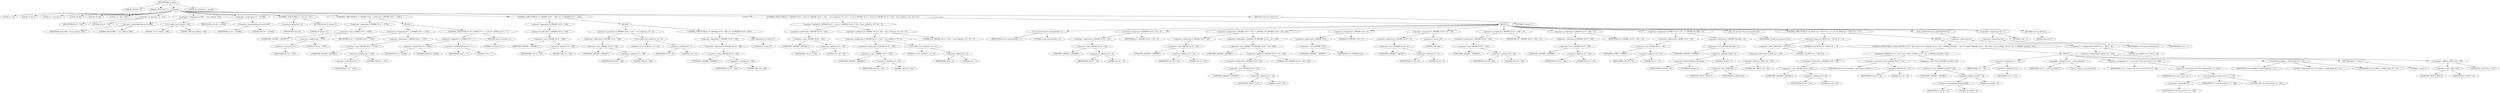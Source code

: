 digraph tftp_connect {  
"1000107" [label = "(METHOD,tftp_connect)" ]
"1000108" [label = "(PARAM,_DWORD *a1)" ]
"1000109" [label = "(PARAM,_BYTE *a2)" ]
"1000110" [label = "(BLOCK,,)" ]
"1000111" [label = "(LOCAL,v3: int)" ]
"1000112" [label = "(LOCAL,v4: int *)" ]
"1000113" [label = "(LOCAL,v5: const char *)" ]
"1000114" [label = "(LOCAL,v9: int)" ]
"1000115" [label = "(LOCAL,v10: int)" ]
"1000116" [label = "(LOCAL,v11: char [ 128 ])" ]
"1000117" [label = "(<operator>.assignment,v9 = 512)" ]
"1000118" [label = "(IDENTIFIER,v9,v9 = 512)" ]
"1000119" [label = "(LITERAL,512,v9 = 512)" ]
"1000120" [label = "(<operator>.assignment,a1[188] = Curl_ccalloc(1, 336))" ]
"1000121" [label = "(<operator>.indirectIndexAccess,a1[188])" ]
"1000122" [label = "(IDENTIFIER,a1,a1[188] = Curl_ccalloc(1, 336))" ]
"1000123" [label = "(LITERAL,188,a1[188] = Curl_ccalloc(1, 336))" ]
"1000124" [label = "(Curl_ccalloc,Curl_ccalloc(1, 336))" ]
"1000125" [label = "(LITERAL,1,Curl_ccalloc(1, 336))" ]
"1000126" [label = "(LITERAL,336,Curl_ccalloc(1, 336))" ]
"1000127" [label = "(<operator>.assignment,v10 = a1[188])" ]
"1000128" [label = "(IDENTIFIER,v10,v10 = a1[188])" ]
"1000129" [label = "(<operator>.indirectIndexAccess,a1[188])" ]
"1000130" [label = "(IDENTIFIER,a1,v10 = a1[188])" ]
"1000131" [label = "(LITERAL,188,v10 = a1[188])" ]
"1000132" [label = "(CONTROL_STRUCTURE,if ( !v10 ),if ( !v10 ))" ]
"1000133" [label = "(<operator>.logicalNot,!v10)" ]
"1000134" [label = "(IDENTIFIER,v10,!v10)" ]
"1000135" [label = "(RETURN,return 27;,return 27;)" ]
"1000136" [label = "(LITERAL,27,return 27;)" ]
"1000137" [label = "(CONTROL_STRUCTURE,if ( *(_DWORD *)(*a1 + 1576) ),if ( *(_DWORD *)(*a1 + 1576) ))" ]
"1000138" [label = "(<operator>.indirection,*(_DWORD *)(*a1 + 1576))" ]
"1000139" [label = "(<operator>.cast,(_DWORD *)(*a1 + 1576))" ]
"1000140" [label = "(UNKNOWN,_DWORD *,_DWORD *)" ]
"1000141" [label = "(<operator>.addition,*a1 + 1576)" ]
"1000142" [label = "(<operator>.indirection,*a1)" ]
"1000143" [label = "(IDENTIFIER,a1,*a1 + 1576)" ]
"1000144" [label = "(LITERAL,1576,*a1 + 1576)" ]
"1000145" [label = "(BLOCK,,)" ]
"1000146" [label = "(<operator>.assignment,v9 = *(_DWORD *)(*a1 + 1576))" ]
"1000147" [label = "(IDENTIFIER,v9,v9 = *(_DWORD *)(*a1 + 1576))" ]
"1000148" [label = "(<operator>.indirection,*(_DWORD *)(*a1 + 1576))" ]
"1000149" [label = "(<operator>.cast,(_DWORD *)(*a1 + 1576))" ]
"1000150" [label = "(UNKNOWN,_DWORD *,_DWORD *)" ]
"1000151" [label = "(<operator>.addition,*a1 + 1576)" ]
"1000152" [label = "(<operator>.indirection,*a1)" ]
"1000153" [label = "(IDENTIFIER,a1,*a1 + 1576)" ]
"1000154" [label = "(LITERAL,1576,*a1 + 1576)" ]
"1000155" [label = "(CONTROL_STRUCTURE,if ( v9 > 65464 || v9 <= 7 ),if ( v9 > 65464 || v9 <= 7 ))" ]
"1000156" [label = "(<operator>.logicalOr,v9 > 65464 || v9 <= 7)" ]
"1000157" [label = "(<operator>.greaterThan,v9 > 65464)" ]
"1000158" [label = "(IDENTIFIER,v9,v9 > 65464)" ]
"1000159" [label = "(LITERAL,65464,v9 > 65464)" ]
"1000160" [label = "(<operator>.lessEqualsThan,v9 <= 7)" ]
"1000161" [label = "(IDENTIFIER,v9,v9 <= 7)" ]
"1000162" [label = "(LITERAL,7,v9 <= 7)" ]
"1000163" [label = "(RETURN,return 71;,return 71;)" ]
"1000164" [label = "(LITERAL,71,return 71;)" ]
"1000165" [label = "(CONTROL_STRUCTURE,if ( !*(_DWORD *)(v10 + 328) ),if ( !*(_DWORD *)(v10 + 328) ))" ]
"1000166" [label = "(<operator>.logicalNot,!*(_DWORD *)(v10 + 328))" ]
"1000167" [label = "(<operator>.indirection,*(_DWORD *)(v10 + 328))" ]
"1000168" [label = "(<operator>.cast,(_DWORD *)(v10 + 328))" ]
"1000169" [label = "(UNKNOWN,_DWORD *,_DWORD *)" ]
"1000170" [label = "(<operator>.addition,v10 + 328)" ]
"1000171" [label = "(IDENTIFIER,v10,v10 + 328)" ]
"1000172" [label = "(LITERAL,328,v10 + 328)" ]
"1000173" [label = "(BLOCK,,)" ]
"1000174" [label = "(<operator>.assignment,*(_DWORD *)(v10 + 328) = Curl_ccalloc(1u, v9 + 4))" ]
"1000175" [label = "(<operator>.indirection,*(_DWORD *)(v10 + 328))" ]
"1000176" [label = "(<operator>.cast,(_DWORD *)(v10 + 328))" ]
"1000177" [label = "(UNKNOWN,_DWORD *,_DWORD *)" ]
"1000178" [label = "(<operator>.addition,v10 + 328)" ]
"1000179" [label = "(IDENTIFIER,v10,v10 + 328)" ]
"1000180" [label = "(LITERAL,328,v10 + 328)" ]
"1000181" [label = "(Curl_ccalloc,Curl_ccalloc(1u, v9 + 4))" ]
"1000182" [label = "(LITERAL,1u,Curl_ccalloc(1u, v9 + 4))" ]
"1000183" [label = "(<operator>.addition,v9 + 4)" ]
"1000184" [label = "(IDENTIFIER,v9,v9 + 4)" ]
"1000185" [label = "(LITERAL,4,v9 + 4)" ]
"1000186" [label = "(CONTROL_STRUCTURE,if ( !*(_DWORD *)(v10 + 328) ),if ( !*(_DWORD *)(v10 + 328) ))" ]
"1000187" [label = "(<operator>.logicalNot,!*(_DWORD *)(v10 + 328))" ]
"1000188" [label = "(<operator>.indirection,*(_DWORD *)(v10 + 328))" ]
"1000189" [label = "(<operator>.cast,(_DWORD *)(v10 + 328))" ]
"1000190" [label = "(UNKNOWN,_DWORD *,_DWORD *)" ]
"1000191" [label = "(<operator>.addition,v10 + 328)" ]
"1000192" [label = "(IDENTIFIER,v10,v10 + 328)" ]
"1000193" [label = "(LITERAL,328,v10 + 328)" ]
"1000194" [label = "(RETURN,return 27;,return 27;)" ]
"1000195" [label = "(LITERAL,27,return 27;)" ]
"1000196" [label = "(CONTROL_STRUCTURE,if ( *(_DWORD *)(v10 + 332) || (*(_DWORD *)(v10 + 332) = Curl_ccalloc(1u, v9 + 4)) != 0 ),if ( *(_DWORD *)(v10 + 332) || (*(_DWORD *)(v10 + 332) = Curl_ccalloc(1u, v9 + 4)) != 0 ))" ]
"1000197" [label = "(<operator>.logicalOr,*(_DWORD *)(v10 + 332) || (*(_DWORD *)(v10 + 332) = Curl_ccalloc(1u, v9 + 4)) != 0)" ]
"1000198" [label = "(<operator>.indirection,*(_DWORD *)(v10 + 332))" ]
"1000199" [label = "(<operator>.cast,(_DWORD *)(v10 + 332))" ]
"1000200" [label = "(UNKNOWN,_DWORD *,_DWORD *)" ]
"1000201" [label = "(<operator>.addition,v10 + 332)" ]
"1000202" [label = "(IDENTIFIER,v10,v10 + 332)" ]
"1000203" [label = "(LITERAL,332,v10 + 332)" ]
"1000204" [label = "(<operator>.notEquals,(*(_DWORD *)(v10 + 332) = Curl_ccalloc(1u, v9 + 4)) != 0)" ]
"1000205" [label = "(<operator>.assignment,*(_DWORD *)(v10 + 332) = Curl_ccalloc(1u, v9 + 4))" ]
"1000206" [label = "(<operator>.indirection,*(_DWORD *)(v10 + 332))" ]
"1000207" [label = "(<operator>.cast,(_DWORD *)(v10 + 332))" ]
"1000208" [label = "(UNKNOWN,_DWORD *,_DWORD *)" ]
"1000209" [label = "(<operator>.addition,v10 + 332)" ]
"1000210" [label = "(IDENTIFIER,v10,v10 + 332)" ]
"1000211" [label = "(LITERAL,332,v10 + 332)" ]
"1000212" [label = "(Curl_ccalloc,Curl_ccalloc(1u, v9 + 4))" ]
"1000213" [label = "(LITERAL,1u,Curl_ccalloc(1u, v9 + 4))" ]
"1000214" [label = "(<operator>.addition,v9 + 4)" ]
"1000215" [label = "(IDENTIFIER,v9,v9 + 4)" ]
"1000216" [label = "(LITERAL,4,v9 + 4)" ]
"1000217" [label = "(LITERAL,0,(*(_DWORD *)(v10 + 332) = Curl_ccalloc(1u, v9 + 4)) != 0)" ]
"1000218" [label = "(BLOCK,,)" ]
"1000219" [label = "(Curl_conncontrol,Curl_conncontrol(a1, 1))" ]
"1000220" [label = "(IDENTIFIER,a1,Curl_conncontrol(a1, 1))" ]
"1000221" [label = "(LITERAL,1,Curl_conncontrol(a1, 1))" ]
"1000222" [label = "(<operator>.assignment,*(_DWORD *)(v10 + 16) = a1)" ]
"1000223" [label = "(<operator>.indirection,*(_DWORD *)(v10 + 16))" ]
"1000224" [label = "(<operator>.cast,(_DWORD *)(v10 + 16))" ]
"1000225" [label = "(UNKNOWN,_DWORD *,_DWORD *)" ]
"1000226" [label = "(<operator>.addition,v10 + 16)" ]
"1000227" [label = "(IDENTIFIER,v10,v10 + 16)" ]
"1000228" [label = "(LITERAL,16,v10 + 16)" ]
"1000229" [label = "(IDENTIFIER,a1,*(_DWORD *)(v10 + 16) = a1)" ]
"1000230" [label = "(<operator>.assignment,*(_DWORD *)(v10 + 20) = *(_DWORD *)(*(_DWORD *)(v10 + 16) + 420))" ]
"1000231" [label = "(<operator>.indirection,*(_DWORD *)(v10 + 20))" ]
"1000232" [label = "(<operator>.cast,(_DWORD *)(v10 + 20))" ]
"1000233" [label = "(UNKNOWN,_DWORD *,_DWORD *)" ]
"1000234" [label = "(<operator>.addition,v10 + 20)" ]
"1000235" [label = "(IDENTIFIER,v10,v10 + 20)" ]
"1000236" [label = "(LITERAL,20,v10 + 20)" ]
"1000237" [label = "(<operator>.indirection,*(_DWORD *)(*(_DWORD *)(v10 + 16) + 420))" ]
"1000238" [label = "(<operator>.cast,(_DWORD *)(*(_DWORD *)(v10 + 16) + 420))" ]
"1000239" [label = "(UNKNOWN,_DWORD *,_DWORD *)" ]
"1000240" [label = "(<operator>.addition,*(_DWORD *)(v10 + 16) + 420)" ]
"1000241" [label = "(<operator>.indirection,*(_DWORD *)(v10 + 16))" ]
"1000242" [label = "(<operator>.cast,(_DWORD *)(v10 + 16))" ]
"1000243" [label = "(UNKNOWN,_DWORD *,_DWORD *)" ]
"1000244" [label = "(<operator>.addition,v10 + 16)" ]
"1000245" [label = "(IDENTIFIER,v10,v10 + 16)" ]
"1000246" [label = "(LITERAL,16,v10 + 16)" ]
"1000247" [label = "(LITERAL,420,*(_DWORD *)(v10 + 16) + 420)" ]
"1000248" [label = "(<operator>.assignment,*(_DWORD *)v10 = 0)" ]
"1000249" [label = "(<operator>.indirection,*(_DWORD *)v10)" ]
"1000250" [label = "(<operator>.cast,(_DWORD *)v10)" ]
"1000251" [label = "(UNKNOWN,_DWORD *,_DWORD *)" ]
"1000252" [label = "(IDENTIFIER,v10,(_DWORD *)v10)" ]
"1000253" [label = "(LITERAL,0,*(_DWORD *)v10 = 0)" ]
"1000254" [label = "(<operator>.assignment,*(_DWORD *)(v10 + 8) = -100)" ]
"1000255" [label = "(<operator>.indirection,*(_DWORD *)(v10 + 8))" ]
"1000256" [label = "(<operator>.cast,(_DWORD *)(v10 + 8))" ]
"1000257" [label = "(UNKNOWN,_DWORD *,_DWORD *)" ]
"1000258" [label = "(<operator>.addition,v10 + 8)" ]
"1000259" [label = "(IDENTIFIER,v10,v10 + 8)" ]
"1000260" [label = "(LITERAL,8,v10 + 8)" ]
"1000261" [label = "(<operator>.minus,-100)" ]
"1000262" [label = "(LITERAL,100,-100)" ]
"1000263" [label = "(<operator>.assignment,*(_DWORD *)(v10 + 320) = v9)" ]
"1000264" [label = "(<operator>.indirection,*(_DWORD *)(v10 + 320))" ]
"1000265" [label = "(<operator>.cast,(_DWORD *)(v10 + 320))" ]
"1000266" [label = "(UNKNOWN,_DWORD *,_DWORD *)" ]
"1000267" [label = "(<operator>.addition,v10 + 320)" ]
"1000268" [label = "(IDENTIFIER,v10,v10 + 320)" ]
"1000269" [label = "(LITERAL,320,v10 + 320)" ]
"1000270" [label = "(IDENTIFIER,v9,*(_DWORD *)(v10 + 320) = v9)" ]
"1000271" [label = "(<operator>.assignment,*(_DWORD *)(v10 + 324) = v9)" ]
"1000272" [label = "(<operator>.indirection,*(_DWORD *)(v10 + 324))" ]
"1000273" [label = "(<operator>.cast,(_DWORD *)(v10 + 324))" ]
"1000274" [label = "(UNKNOWN,_DWORD *,_DWORD *)" ]
"1000275" [label = "(<operator>.addition,v10 + 324)" ]
"1000276" [label = "(IDENTIFIER,v10,v10 + 324)" ]
"1000277" [label = "(LITERAL,324,v10 + 324)" ]
"1000278" [label = "(IDENTIFIER,v9,*(_DWORD *)(v10 + 324) = v9)" ]
"1000279" [label = "(<operator>.assignment,*(_WORD *)(v10 + 52) = *(_DWORD *)(a1[20] + 4))" ]
"1000280" [label = "(<operator>.indirection,*(_WORD *)(v10 + 52))" ]
"1000281" [label = "(<operator>.cast,(_WORD *)(v10 + 52))" ]
"1000282" [label = "(UNKNOWN,_WORD *,_WORD *)" ]
"1000283" [label = "(<operator>.addition,v10 + 52)" ]
"1000284" [label = "(IDENTIFIER,v10,v10 + 52)" ]
"1000285" [label = "(LITERAL,52,v10 + 52)" ]
"1000286" [label = "(<operator>.indirection,*(_DWORD *)(a1[20] + 4))" ]
"1000287" [label = "(<operator>.cast,(_DWORD *)(a1[20] + 4))" ]
"1000288" [label = "(UNKNOWN,_DWORD *,_DWORD *)" ]
"1000289" [label = "(<operator>.addition,a1[20] + 4)" ]
"1000290" [label = "(<operator>.indirectIndexAccess,a1[20])" ]
"1000291" [label = "(IDENTIFIER,a1,a1[20] + 4)" ]
"1000292" [label = "(LITERAL,20,a1[20] + 4)" ]
"1000293" [label = "(LITERAL,4,a1[20] + 4)" ]
"1000294" [label = "(tftp_set_timeouts,tftp_set_timeouts(v10))" ]
"1000295" [label = "(IDENTIFIER,v10,tftp_set_timeouts(v10))" ]
"1000296" [label = "(CONTROL_STRUCTURE,if ( (*((_BYTE *)a1 + 591) & 2) == 0 ),if ( (*((_BYTE *)a1 + 591) & 2) == 0 ))" ]
"1000297" [label = "(<operator>.equals,(*((_BYTE *)a1 + 591) & 2) == 0)" ]
"1000298" [label = "(<operator>.and,*((_BYTE *)a1 + 591) & 2)" ]
"1000299" [label = "(<operator>.indirection,*((_BYTE *)a1 + 591))" ]
"1000300" [label = "(<operator>.addition,(_BYTE *)a1 + 591)" ]
"1000301" [label = "(<operator>.cast,(_BYTE *)a1)" ]
"1000302" [label = "(UNKNOWN,_BYTE *,_BYTE *)" ]
"1000303" [label = "(IDENTIFIER,a1,(_BYTE *)a1)" ]
"1000304" [label = "(LITERAL,591,(_BYTE *)a1 + 591)" ]
"1000305" [label = "(LITERAL,2,*((_BYTE *)a1 + 591) & 2)" ]
"1000306" [label = "(LITERAL,0,(*((_BYTE *)a1 + 591) & 2) == 0)" ]
"1000307" [label = "(BLOCK,,)" ]
"1000308" [label = "(CONTROL_STRUCTURE,if ( bind(*(_DWORD *)(v10 + 20), (const struct sockaddr *)(v10 + 52), *(_DWORD *)(a1[20] + 16)) ),if ( bind(*(_DWORD *)(v10 + 20), (const struct sockaddr *)(v10 + 52), *(_DWORD *)(a1[20] + 16)) ))" ]
"1000309" [label = "(bind,bind(*(_DWORD *)(v10 + 20), (const struct sockaddr *)(v10 + 52), *(_DWORD *)(a1[20] + 16)))" ]
"1000310" [label = "(<operator>.indirection,*(_DWORD *)(v10 + 20))" ]
"1000311" [label = "(<operator>.cast,(_DWORD *)(v10 + 20))" ]
"1000312" [label = "(UNKNOWN,_DWORD *,_DWORD *)" ]
"1000313" [label = "(<operator>.addition,v10 + 20)" ]
"1000314" [label = "(IDENTIFIER,v10,v10 + 20)" ]
"1000315" [label = "(LITERAL,20,v10 + 20)" ]
"1000316" [label = "(<operator>.cast,(const struct sockaddr *)(v10 + 52))" ]
"1000317" [label = "(UNKNOWN,const struct sockaddr *,const struct sockaddr *)" ]
"1000318" [label = "(<operator>.addition,v10 + 52)" ]
"1000319" [label = "(IDENTIFIER,v10,v10 + 52)" ]
"1000320" [label = "(LITERAL,52,v10 + 52)" ]
"1000321" [label = "(<operator>.indirection,*(_DWORD *)(a1[20] + 16))" ]
"1000322" [label = "(<operator>.cast,(_DWORD *)(a1[20] + 16))" ]
"1000323" [label = "(UNKNOWN,_DWORD *,_DWORD *)" ]
"1000324" [label = "(<operator>.addition,a1[20] + 16)" ]
"1000325" [label = "(<operator>.indirectIndexAccess,a1[20])" ]
"1000326" [label = "(IDENTIFIER,a1,a1[20] + 16)" ]
"1000327" [label = "(LITERAL,20,a1[20] + 16)" ]
"1000328" [label = "(LITERAL,16,a1[20] + 16)" ]
"1000329" [label = "(BLOCK,,)" ]
"1000330" [label = "(<operator>.assignment,v3 = *a1)" ]
"1000331" [label = "(IDENTIFIER,v3,v3 = *a1)" ]
"1000332" [label = "(<operator>.indirection,*a1)" ]
"1000333" [label = "(IDENTIFIER,a1,v3 = *a1)" ]
"1000334" [label = "(<operator>.assignment,v4 = _errno_location())" ]
"1000335" [label = "(IDENTIFIER,v4,v4 = _errno_location())" ]
"1000336" [label = "(_errno_location,_errno_location())" ]
"1000337" [label = "(<operator>.assignment,v5 = (const char *)Curl_strerror(*v4, v11, 128))" ]
"1000338" [label = "(IDENTIFIER,v5,v5 = (const char *)Curl_strerror(*v4, v11, 128))" ]
"1000339" [label = "(<operator>.cast,(const char *)Curl_strerror(*v4, v11, 128))" ]
"1000340" [label = "(UNKNOWN,const char *,const char *)" ]
"1000341" [label = "(Curl_strerror,Curl_strerror(*v4, v11, 128))" ]
"1000342" [label = "(<operator>.indirection,*v4)" ]
"1000343" [label = "(IDENTIFIER,v4,Curl_strerror(*v4, v11, 128))" ]
"1000344" [label = "(IDENTIFIER,v11,Curl_strerror(*v4, v11, 128))" ]
"1000345" [label = "(LITERAL,128,Curl_strerror(*v4, v11, 128))" ]
"1000346" [label = "(Curl_failf,Curl_failf(v3, \"bind() failed; %s\", v5))" ]
"1000347" [label = "(IDENTIFIER,v3,Curl_failf(v3, \"bind() failed; %s\", v5))" ]
"1000348" [label = "(LITERAL,\"bind() failed; %s\",Curl_failf(v3, \"bind() failed; %s\", v5))" ]
"1000349" [label = "(IDENTIFIER,v5,Curl_failf(v3, \"bind() failed; %s\", v5))" ]
"1000350" [label = "(RETURN,return 7;,return 7;)" ]
"1000351" [label = "(LITERAL,7,return 7;)" ]
"1000352" [label = "(<operators>.assignmentOr,*((_BYTE *)a1 + 591) |= 2u)" ]
"1000353" [label = "(<operator>.indirection,*((_BYTE *)a1 + 591))" ]
"1000354" [label = "(<operator>.addition,(_BYTE *)a1 + 591)" ]
"1000355" [label = "(<operator>.cast,(_BYTE *)a1)" ]
"1000356" [label = "(UNKNOWN,_BYTE *,_BYTE *)" ]
"1000357" [label = "(IDENTIFIER,a1,(_BYTE *)a1)" ]
"1000358" [label = "(LITERAL,591,(_BYTE *)a1 + 591)" ]
"1000359" [label = "(LITERAL,2u,*((_BYTE *)a1 + 591) |= 2u)" ]
"1000360" [label = "(Curl_pgrsStartNow,Curl_pgrsStartNow(*a1))" ]
"1000361" [label = "(<operator>.indirection,*a1)" ]
"1000362" [label = "(IDENTIFIER,a1,Curl_pgrsStartNow(*a1))" ]
"1000363" [label = "(<operator>.assignment,*a2 = 1)" ]
"1000364" [label = "(<operator>.indirection,*a2)" ]
"1000365" [label = "(IDENTIFIER,a2,*a2 = 1)" ]
"1000366" [label = "(LITERAL,1,*a2 = 1)" ]
"1000367" [label = "(RETURN,return 0;,return 0;)" ]
"1000368" [label = "(LITERAL,0,return 0;)" ]
"1000369" [label = "(RETURN,return 27;,return 27;)" ]
"1000370" [label = "(LITERAL,27,return 27;)" ]
"1000371" [label = "(METHOD_RETURN,int __fastcall)" ]
  "1000107" -> "1000108" 
  "1000107" -> "1000109" 
  "1000107" -> "1000110" 
  "1000107" -> "1000371" 
  "1000110" -> "1000111" 
  "1000110" -> "1000112" 
  "1000110" -> "1000113" 
  "1000110" -> "1000114" 
  "1000110" -> "1000115" 
  "1000110" -> "1000116" 
  "1000110" -> "1000117" 
  "1000110" -> "1000120" 
  "1000110" -> "1000127" 
  "1000110" -> "1000132" 
  "1000110" -> "1000137" 
  "1000110" -> "1000165" 
  "1000110" -> "1000196" 
  "1000110" -> "1000369" 
  "1000117" -> "1000118" 
  "1000117" -> "1000119" 
  "1000120" -> "1000121" 
  "1000120" -> "1000124" 
  "1000121" -> "1000122" 
  "1000121" -> "1000123" 
  "1000124" -> "1000125" 
  "1000124" -> "1000126" 
  "1000127" -> "1000128" 
  "1000127" -> "1000129" 
  "1000129" -> "1000130" 
  "1000129" -> "1000131" 
  "1000132" -> "1000133" 
  "1000132" -> "1000135" 
  "1000133" -> "1000134" 
  "1000135" -> "1000136" 
  "1000137" -> "1000138" 
  "1000137" -> "1000145" 
  "1000138" -> "1000139" 
  "1000139" -> "1000140" 
  "1000139" -> "1000141" 
  "1000141" -> "1000142" 
  "1000141" -> "1000144" 
  "1000142" -> "1000143" 
  "1000145" -> "1000146" 
  "1000145" -> "1000155" 
  "1000146" -> "1000147" 
  "1000146" -> "1000148" 
  "1000148" -> "1000149" 
  "1000149" -> "1000150" 
  "1000149" -> "1000151" 
  "1000151" -> "1000152" 
  "1000151" -> "1000154" 
  "1000152" -> "1000153" 
  "1000155" -> "1000156" 
  "1000155" -> "1000163" 
  "1000156" -> "1000157" 
  "1000156" -> "1000160" 
  "1000157" -> "1000158" 
  "1000157" -> "1000159" 
  "1000160" -> "1000161" 
  "1000160" -> "1000162" 
  "1000163" -> "1000164" 
  "1000165" -> "1000166" 
  "1000165" -> "1000173" 
  "1000166" -> "1000167" 
  "1000167" -> "1000168" 
  "1000168" -> "1000169" 
  "1000168" -> "1000170" 
  "1000170" -> "1000171" 
  "1000170" -> "1000172" 
  "1000173" -> "1000174" 
  "1000173" -> "1000186" 
  "1000174" -> "1000175" 
  "1000174" -> "1000181" 
  "1000175" -> "1000176" 
  "1000176" -> "1000177" 
  "1000176" -> "1000178" 
  "1000178" -> "1000179" 
  "1000178" -> "1000180" 
  "1000181" -> "1000182" 
  "1000181" -> "1000183" 
  "1000183" -> "1000184" 
  "1000183" -> "1000185" 
  "1000186" -> "1000187" 
  "1000186" -> "1000194" 
  "1000187" -> "1000188" 
  "1000188" -> "1000189" 
  "1000189" -> "1000190" 
  "1000189" -> "1000191" 
  "1000191" -> "1000192" 
  "1000191" -> "1000193" 
  "1000194" -> "1000195" 
  "1000196" -> "1000197" 
  "1000196" -> "1000218" 
  "1000197" -> "1000198" 
  "1000197" -> "1000204" 
  "1000198" -> "1000199" 
  "1000199" -> "1000200" 
  "1000199" -> "1000201" 
  "1000201" -> "1000202" 
  "1000201" -> "1000203" 
  "1000204" -> "1000205" 
  "1000204" -> "1000217" 
  "1000205" -> "1000206" 
  "1000205" -> "1000212" 
  "1000206" -> "1000207" 
  "1000207" -> "1000208" 
  "1000207" -> "1000209" 
  "1000209" -> "1000210" 
  "1000209" -> "1000211" 
  "1000212" -> "1000213" 
  "1000212" -> "1000214" 
  "1000214" -> "1000215" 
  "1000214" -> "1000216" 
  "1000218" -> "1000219" 
  "1000218" -> "1000222" 
  "1000218" -> "1000230" 
  "1000218" -> "1000248" 
  "1000218" -> "1000254" 
  "1000218" -> "1000263" 
  "1000218" -> "1000271" 
  "1000218" -> "1000279" 
  "1000218" -> "1000294" 
  "1000218" -> "1000296" 
  "1000218" -> "1000360" 
  "1000218" -> "1000363" 
  "1000218" -> "1000367" 
  "1000219" -> "1000220" 
  "1000219" -> "1000221" 
  "1000222" -> "1000223" 
  "1000222" -> "1000229" 
  "1000223" -> "1000224" 
  "1000224" -> "1000225" 
  "1000224" -> "1000226" 
  "1000226" -> "1000227" 
  "1000226" -> "1000228" 
  "1000230" -> "1000231" 
  "1000230" -> "1000237" 
  "1000231" -> "1000232" 
  "1000232" -> "1000233" 
  "1000232" -> "1000234" 
  "1000234" -> "1000235" 
  "1000234" -> "1000236" 
  "1000237" -> "1000238" 
  "1000238" -> "1000239" 
  "1000238" -> "1000240" 
  "1000240" -> "1000241" 
  "1000240" -> "1000247" 
  "1000241" -> "1000242" 
  "1000242" -> "1000243" 
  "1000242" -> "1000244" 
  "1000244" -> "1000245" 
  "1000244" -> "1000246" 
  "1000248" -> "1000249" 
  "1000248" -> "1000253" 
  "1000249" -> "1000250" 
  "1000250" -> "1000251" 
  "1000250" -> "1000252" 
  "1000254" -> "1000255" 
  "1000254" -> "1000261" 
  "1000255" -> "1000256" 
  "1000256" -> "1000257" 
  "1000256" -> "1000258" 
  "1000258" -> "1000259" 
  "1000258" -> "1000260" 
  "1000261" -> "1000262" 
  "1000263" -> "1000264" 
  "1000263" -> "1000270" 
  "1000264" -> "1000265" 
  "1000265" -> "1000266" 
  "1000265" -> "1000267" 
  "1000267" -> "1000268" 
  "1000267" -> "1000269" 
  "1000271" -> "1000272" 
  "1000271" -> "1000278" 
  "1000272" -> "1000273" 
  "1000273" -> "1000274" 
  "1000273" -> "1000275" 
  "1000275" -> "1000276" 
  "1000275" -> "1000277" 
  "1000279" -> "1000280" 
  "1000279" -> "1000286" 
  "1000280" -> "1000281" 
  "1000281" -> "1000282" 
  "1000281" -> "1000283" 
  "1000283" -> "1000284" 
  "1000283" -> "1000285" 
  "1000286" -> "1000287" 
  "1000287" -> "1000288" 
  "1000287" -> "1000289" 
  "1000289" -> "1000290" 
  "1000289" -> "1000293" 
  "1000290" -> "1000291" 
  "1000290" -> "1000292" 
  "1000294" -> "1000295" 
  "1000296" -> "1000297" 
  "1000296" -> "1000307" 
  "1000297" -> "1000298" 
  "1000297" -> "1000306" 
  "1000298" -> "1000299" 
  "1000298" -> "1000305" 
  "1000299" -> "1000300" 
  "1000300" -> "1000301" 
  "1000300" -> "1000304" 
  "1000301" -> "1000302" 
  "1000301" -> "1000303" 
  "1000307" -> "1000308" 
  "1000307" -> "1000352" 
  "1000308" -> "1000309" 
  "1000308" -> "1000329" 
  "1000309" -> "1000310" 
  "1000309" -> "1000316" 
  "1000309" -> "1000321" 
  "1000310" -> "1000311" 
  "1000311" -> "1000312" 
  "1000311" -> "1000313" 
  "1000313" -> "1000314" 
  "1000313" -> "1000315" 
  "1000316" -> "1000317" 
  "1000316" -> "1000318" 
  "1000318" -> "1000319" 
  "1000318" -> "1000320" 
  "1000321" -> "1000322" 
  "1000322" -> "1000323" 
  "1000322" -> "1000324" 
  "1000324" -> "1000325" 
  "1000324" -> "1000328" 
  "1000325" -> "1000326" 
  "1000325" -> "1000327" 
  "1000329" -> "1000330" 
  "1000329" -> "1000334" 
  "1000329" -> "1000337" 
  "1000329" -> "1000346" 
  "1000329" -> "1000350" 
  "1000330" -> "1000331" 
  "1000330" -> "1000332" 
  "1000332" -> "1000333" 
  "1000334" -> "1000335" 
  "1000334" -> "1000336" 
  "1000337" -> "1000338" 
  "1000337" -> "1000339" 
  "1000339" -> "1000340" 
  "1000339" -> "1000341" 
  "1000341" -> "1000342" 
  "1000341" -> "1000344" 
  "1000341" -> "1000345" 
  "1000342" -> "1000343" 
  "1000346" -> "1000347" 
  "1000346" -> "1000348" 
  "1000346" -> "1000349" 
  "1000350" -> "1000351" 
  "1000352" -> "1000353" 
  "1000352" -> "1000359" 
  "1000353" -> "1000354" 
  "1000354" -> "1000355" 
  "1000354" -> "1000358" 
  "1000355" -> "1000356" 
  "1000355" -> "1000357" 
  "1000360" -> "1000361" 
  "1000361" -> "1000362" 
  "1000363" -> "1000364" 
  "1000363" -> "1000366" 
  "1000364" -> "1000365" 
  "1000367" -> "1000368" 
  "1000369" -> "1000370" 
}
